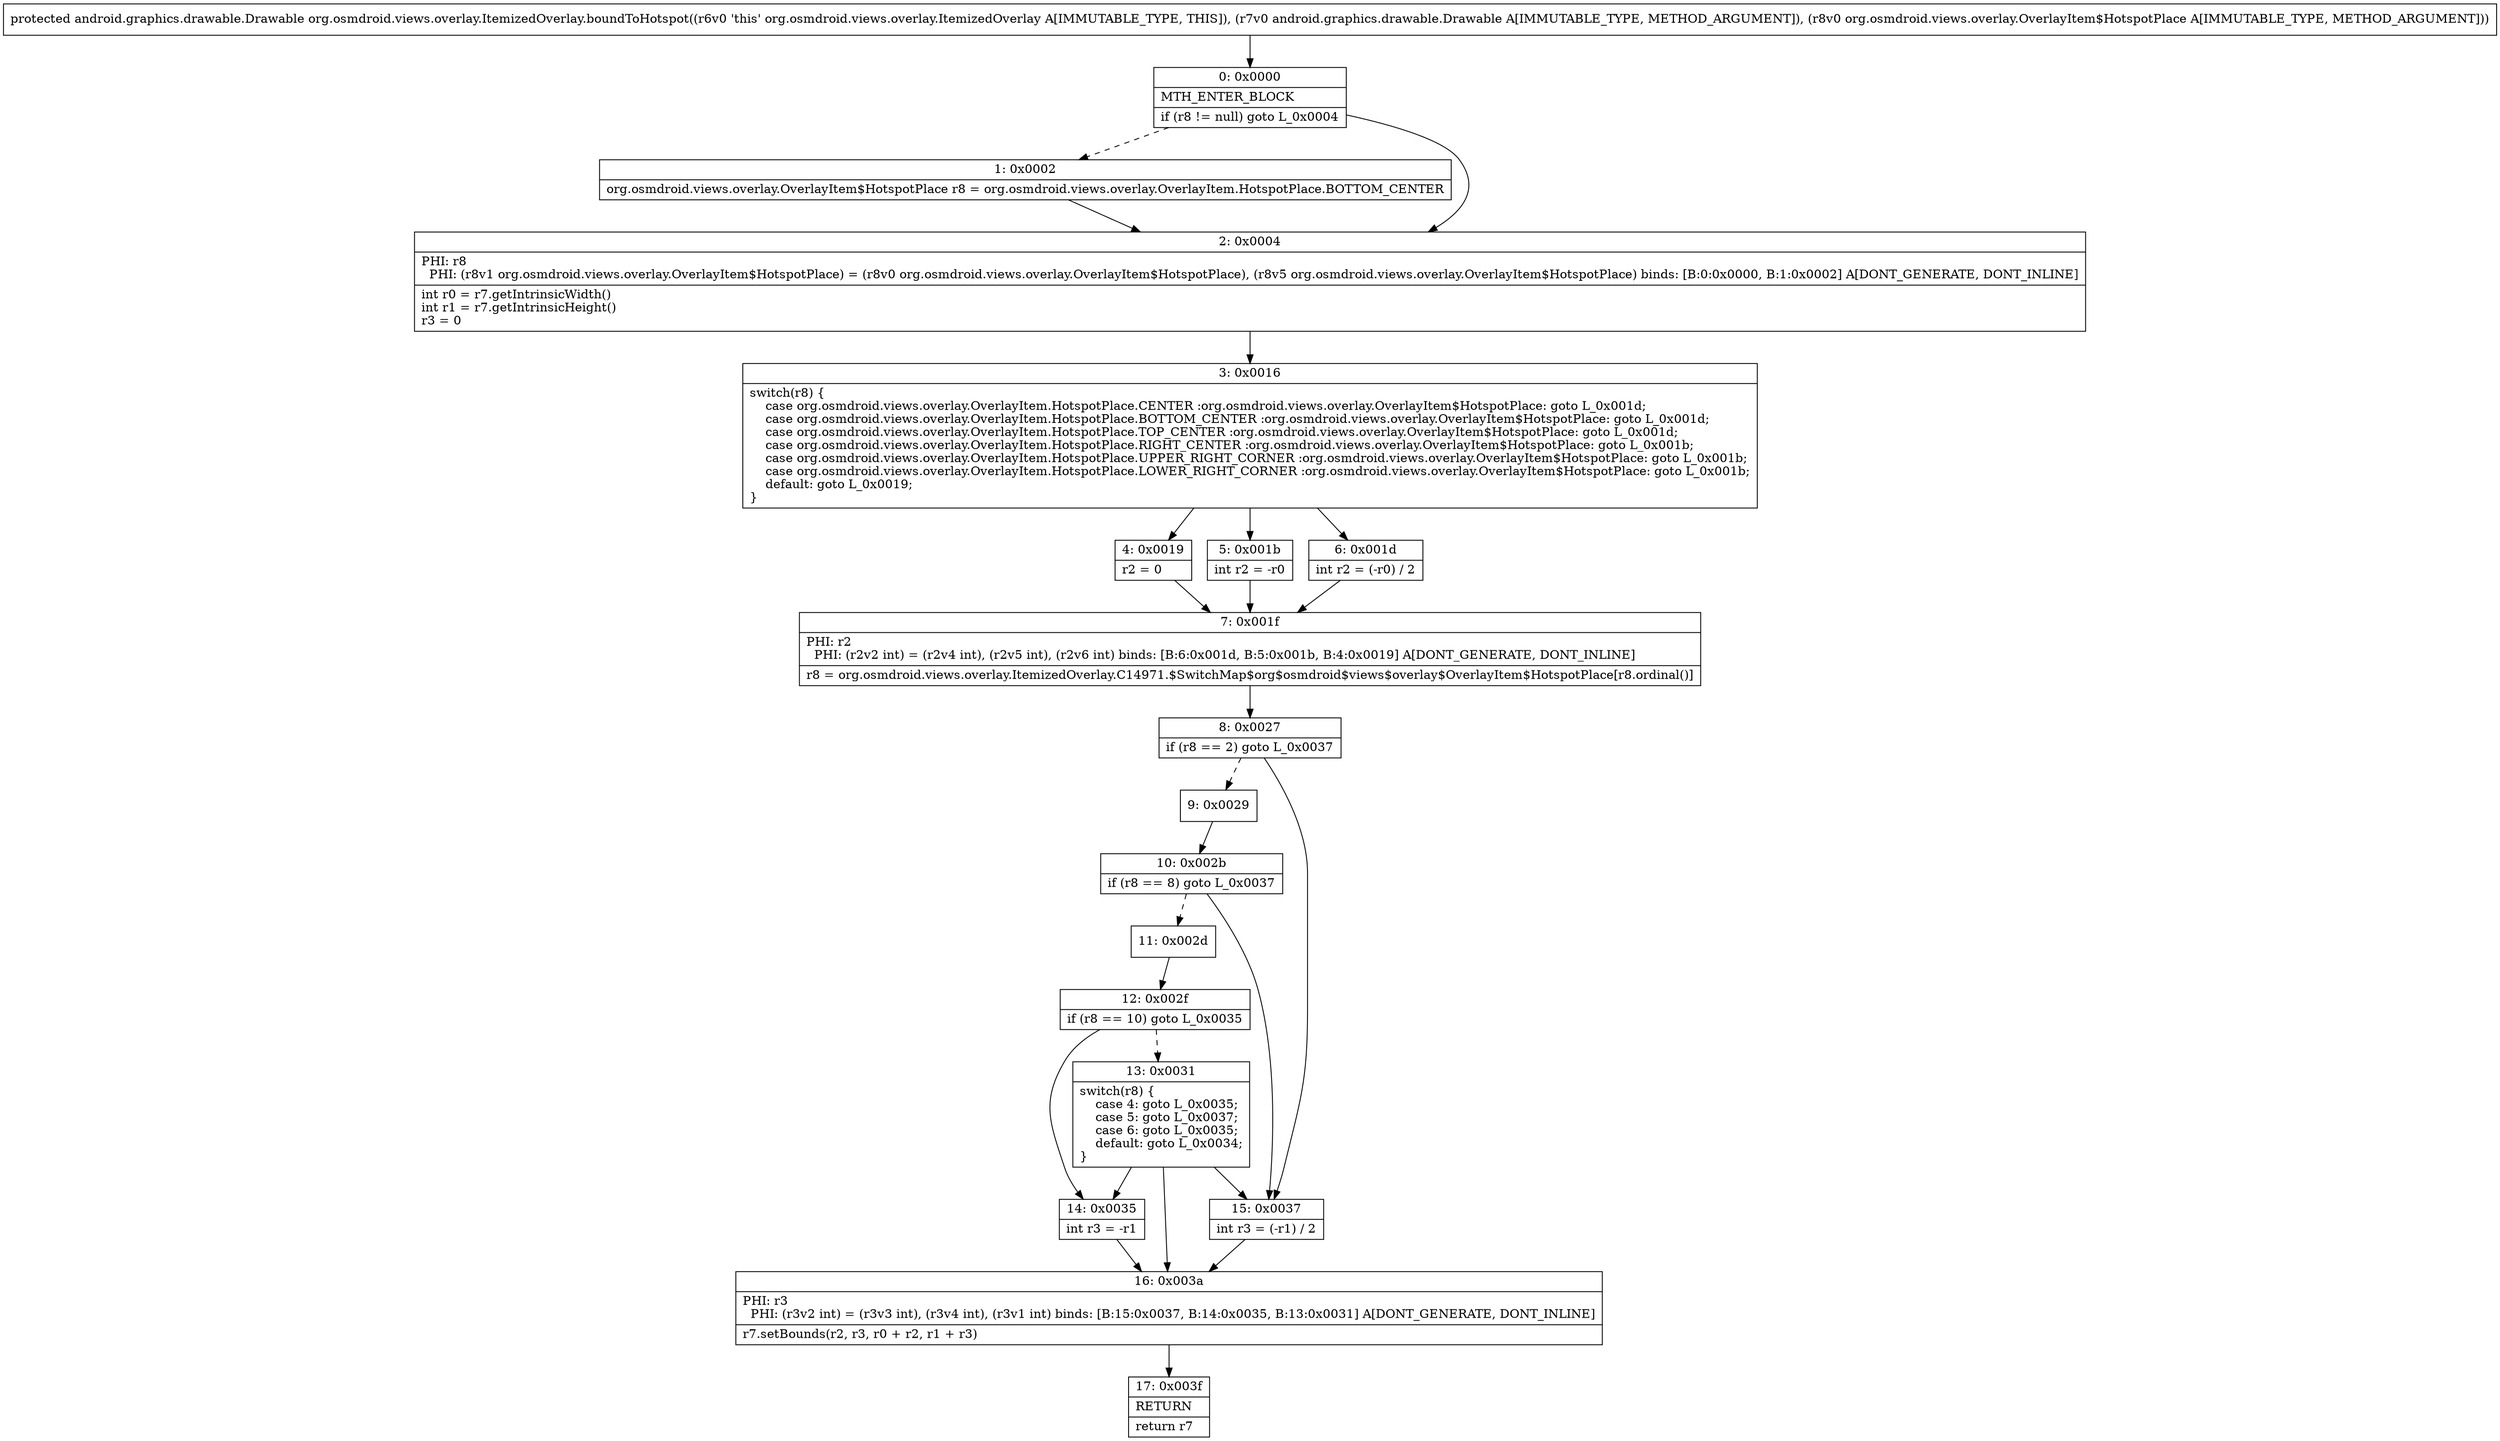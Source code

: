 digraph "CFG fororg.osmdroid.views.overlay.ItemizedOverlay.boundToHotspot(Landroid\/graphics\/drawable\/Drawable;Lorg\/osmdroid\/views\/overlay\/OverlayItem$HotspotPlace;)Landroid\/graphics\/drawable\/Drawable;" {
Node_0 [shape=record,label="{0\:\ 0x0000|MTH_ENTER_BLOCK\l|if (r8 != null) goto L_0x0004\l}"];
Node_1 [shape=record,label="{1\:\ 0x0002|org.osmdroid.views.overlay.OverlayItem$HotspotPlace r8 = org.osmdroid.views.overlay.OverlayItem.HotspotPlace.BOTTOM_CENTER\l}"];
Node_2 [shape=record,label="{2\:\ 0x0004|PHI: r8 \l  PHI: (r8v1 org.osmdroid.views.overlay.OverlayItem$HotspotPlace) = (r8v0 org.osmdroid.views.overlay.OverlayItem$HotspotPlace), (r8v5 org.osmdroid.views.overlay.OverlayItem$HotspotPlace) binds: [B:0:0x0000, B:1:0x0002] A[DONT_GENERATE, DONT_INLINE]\l|int r0 = r7.getIntrinsicWidth()\lint r1 = r7.getIntrinsicHeight()\lr3 = 0\l}"];
Node_3 [shape=record,label="{3\:\ 0x0016|switch(r8) \{\l    case org.osmdroid.views.overlay.OverlayItem.HotspotPlace.CENTER :org.osmdroid.views.overlay.OverlayItem$HotspotPlace: goto L_0x001d;\l    case org.osmdroid.views.overlay.OverlayItem.HotspotPlace.BOTTOM_CENTER :org.osmdroid.views.overlay.OverlayItem$HotspotPlace: goto L_0x001d;\l    case org.osmdroid.views.overlay.OverlayItem.HotspotPlace.TOP_CENTER :org.osmdroid.views.overlay.OverlayItem$HotspotPlace: goto L_0x001d;\l    case org.osmdroid.views.overlay.OverlayItem.HotspotPlace.RIGHT_CENTER :org.osmdroid.views.overlay.OverlayItem$HotspotPlace: goto L_0x001b;\l    case org.osmdroid.views.overlay.OverlayItem.HotspotPlace.UPPER_RIGHT_CORNER :org.osmdroid.views.overlay.OverlayItem$HotspotPlace: goto L_0x001b;\l    case org.osmdroid.views.overlay.OverlayItem.HotspotPlace.LOWER_RIGHT_CORNER :org.osmdroid.views.overlay.OverlayItem$HotspotPlace: goto L_0x001b;\l    default: goto L_0x0019;\l\}\l}"];
Node_4 [shape=record,label="{4\:\ 0x0019|r2 = 0\l}"];
Node_5 [shape=record,label="{5\:\ 0x001b|int r2 = \-r0\l}"];
Node_6 [shape=record,label="{6\:\ 0x001d|int r2 = (\-r0) \/ 2\l}"];
Node_7 [shape=record,label="{7\:\ 0x001f|PHI: r2 \l  PHI: (r2v2 int) = (r2v4 int), (r2v5 int), (r2v6 int) binds: [B:6:0x001d, B:5:0x001b, B:4:0x0019] A[DONT_GENERATE, DONT_INLINE]\l|r8 = org.osmdroid.views.overlay.ItemizedOverlay.C14971.$SwitchMap$org$osmdroid$views$overlay$OverlayItem$HotspotPlace[r8.ordinal()]\l}"];
Node_8 [shape=record,label="{8\:\ 0x0027|if (r8 == 2) goto L_0x0037\l}"];
Node_9 [shape=record,label="{9\:\ 0x0029}"];
Node_10 [shape=record,label="{10\:\ 0x002b|if (r8 == 8) goto L_0x0037\l}"];
Node_11 [shape=record,label="{11\:\ 0x002d}"];
Node_12 [shape=record,label="{12\:\ 0x002f|if (r8 == 10) goto L_0x0035\l}"];
Node_13 [shape=record,label="{13\:\ 0x0031|switch(r8) \{\l    case 4: goto L_0x0035;\l    case 5: goto L_0x0037;\l    case 6: goto L_0x0035;\l    default: goto L_0x0034;\l\}\l}"];
Node_14 [shape=record,label="{14\:\ 0x0035|int r3 = \-r1\l}"];
Node_15 [shape=record,label="{15\:\ 0x0037|int r3 = (\-r1) \/ 2\l}"];
Node_16 [shape=record,label="{16\:\ 0x003a|PHI: r3 \l  PHI: (r3v2 int) = (r3v3 int), (r3v4 int), (r3v1 int) binds: [B:15:0x0037, B:14:0x0035, B:13:0x0031] A[DONT_GENERATE, DONT_INLINE]\l|r7.setBounds(r2, r3, r0 + r2, r1 + r3)\l}"];
Node_17 [shape=record,label="{17\:\ 0x003f|RETURN\l|return r7\l}"];
MethodNode[shape=record,label="{protected android.graphics.drawable.Drawable org.osmdroid.views.overlay.ItemizedOverlay.boundToHotspot((r6v0 'this' org.osmdroid.views.overlay.ItemizedOverlay A[IMMUTABLE_TYPE, THIS]), (r7v0 android.graphics.drawable.Drawable A[IMMUTABLE_TYPE, METHOD_ARGUMENT]), (r8v0 org.osmdroid.views.overlay.OverlayItem$HotspotPlace A[IMMUTABLE_TYPE, METHOD_ARGUMENT])) }"];
MethodNode -> Node_0;
Node_0 -> Node_1[style=dashed];
Node_0 -> Node_2;
Node_1 -> Node_2;
Node_2 -> Node_3;
Node_3 -> Node_4;
Node_3 -> Node_5;
Node_3 -> Node_6;
Node_4 -> Node_7;
Node_5 -> Node_7;
Node_6 -> Node_7;
Node_7 -> Node_8;
Node_8 -> Node_9[style=dashed];
Node_8 -> Node_15;
Node_9 -> Node_10;
Node_10 -> Node_11[style=dashed];
Node_10 -> Node_15;
Node_11 -> Node_12;
Node_12 -> Node_13[style=dashed];
Node_12 -> Node_14;
Node_13 -> Node_14;
Node_13 -> Node_15;
Node_13 -> Node_16;
Node_14 -> Node_16;
Node_15 -> Node_16;
Node_16 -> Node_17;
}

